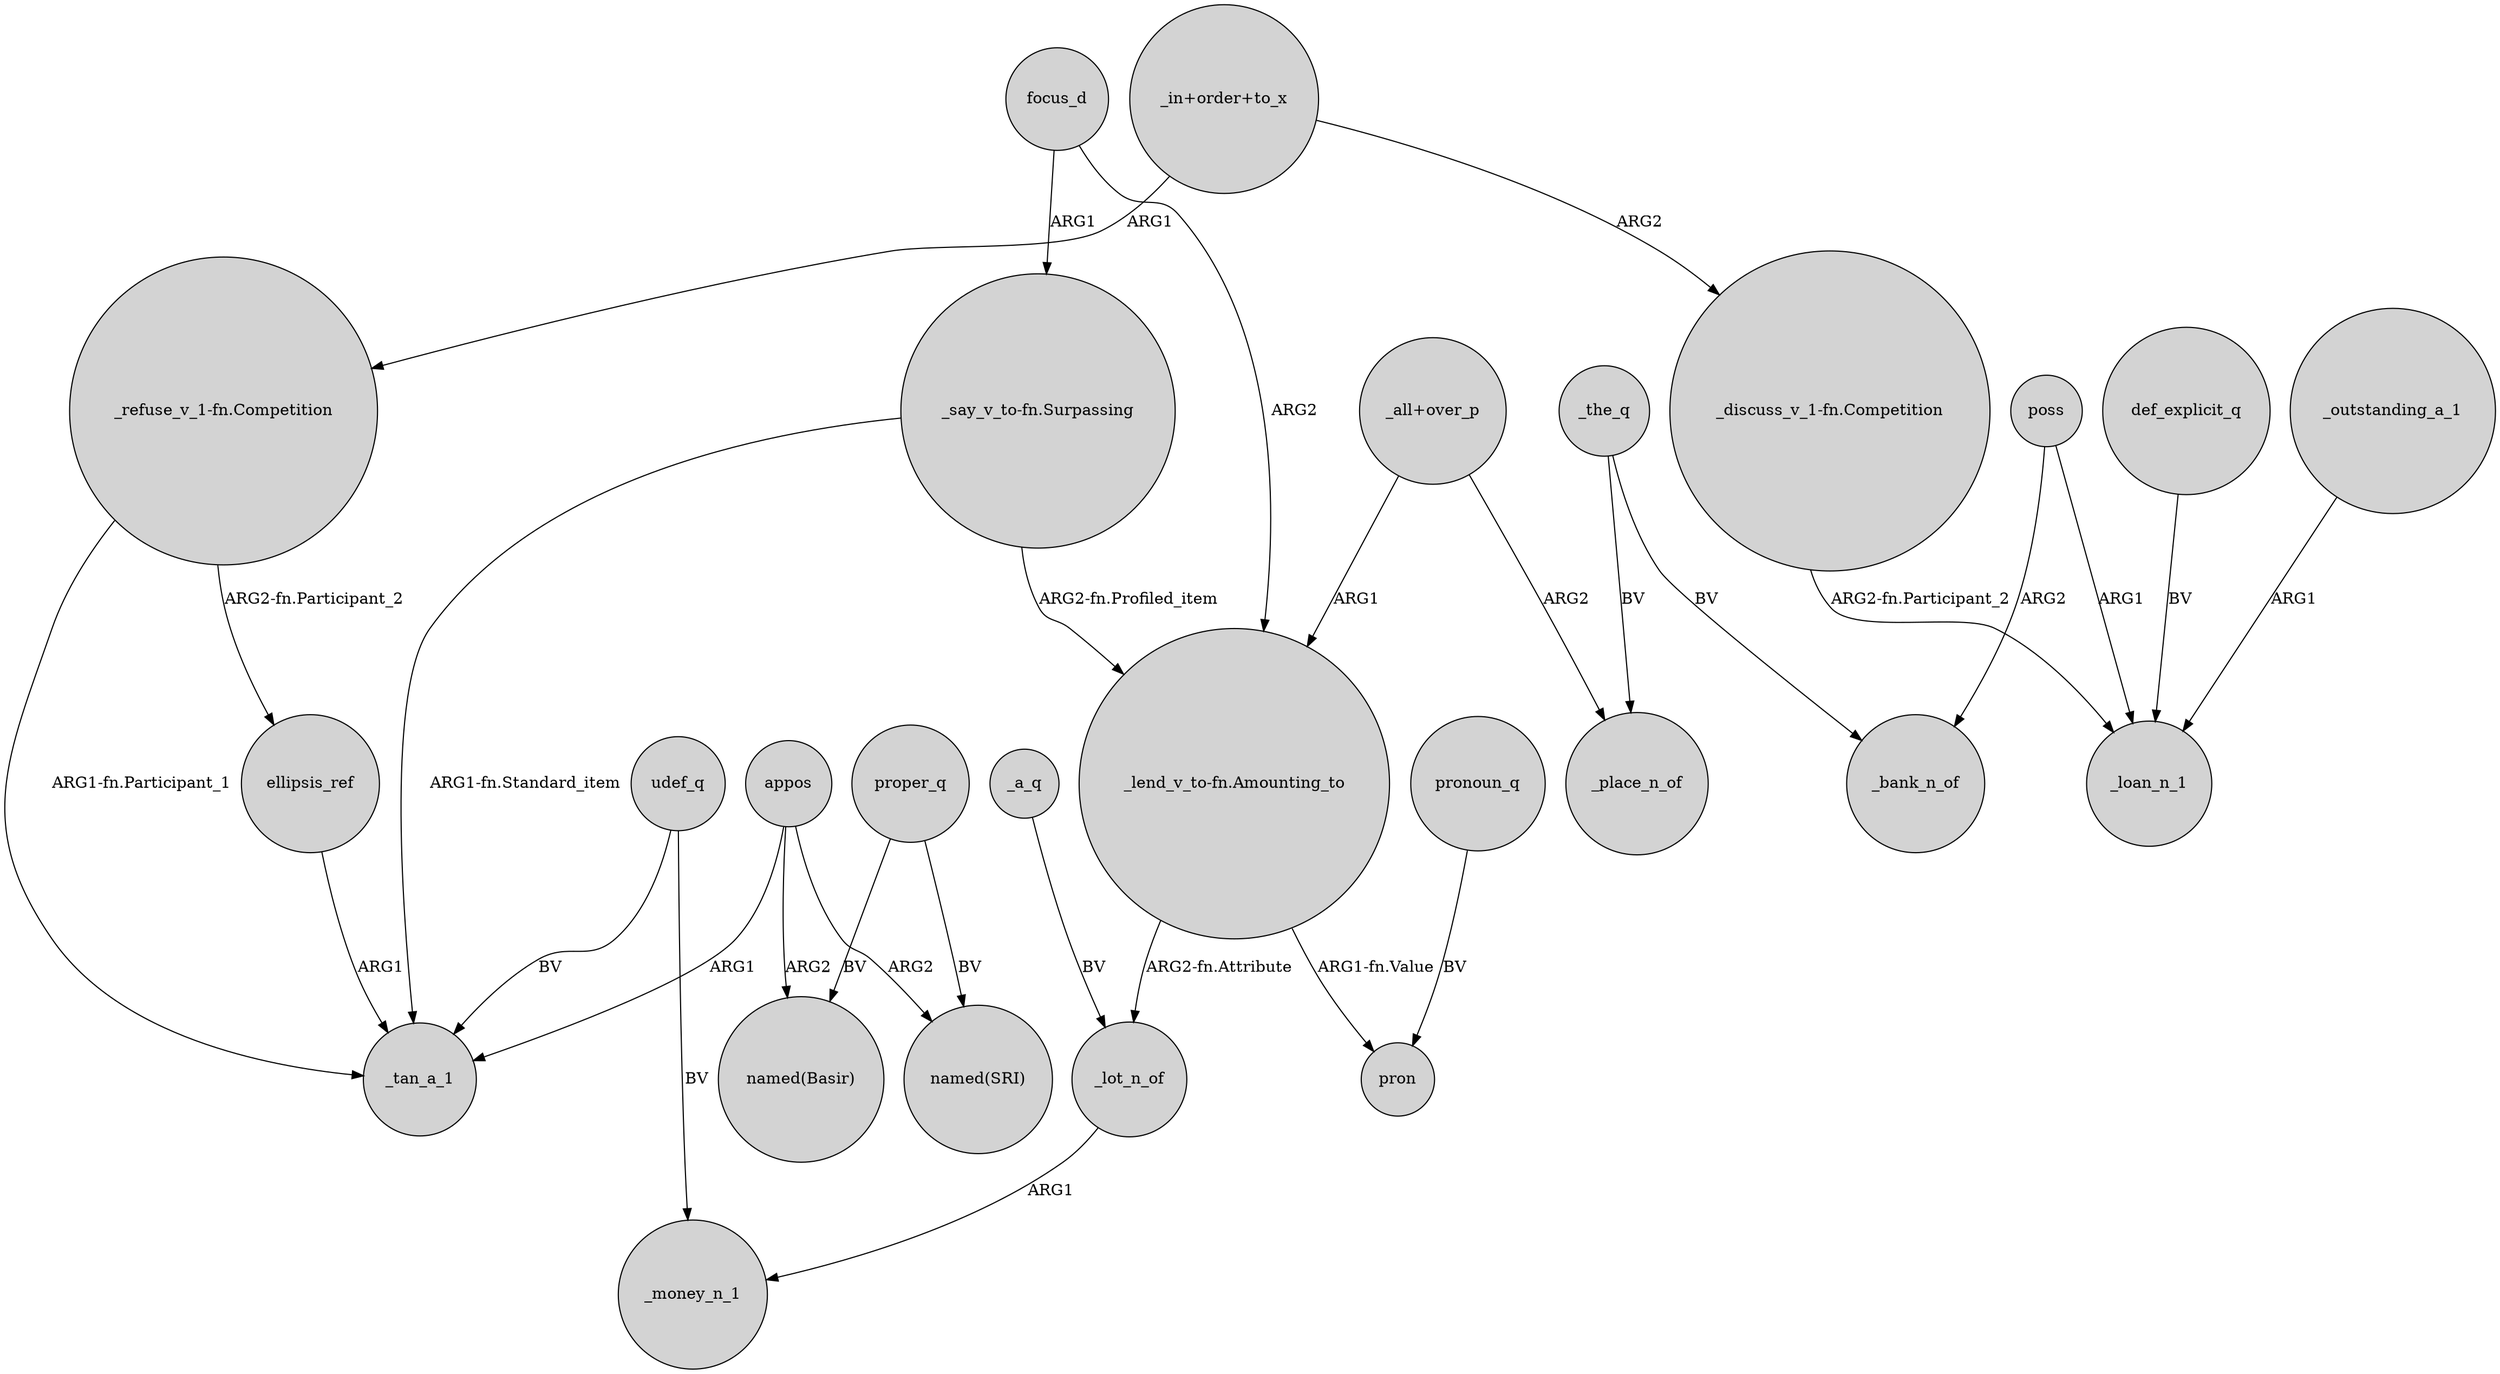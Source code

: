 digraph {
	node [shape=circle style=filled]
	"_in+order+to_x" -> "_refuse_v_1-fn.Competition" [label=ARG1]
	focus_d -> "_lend_v_to-fn.Amounting_to" [label=ARG2]
	_the_q -> _bank_n_of [label=BV]
	def_explicit_q -> _loan_n_1 [label=BV]
	"_refuse_v_1-fn.Competition" -> ellipsis_ref [label="ARG2-fn.Participant_2"]
	"_all+over_p" -> "_lend_v_to-fn.Amounting_to" [label=ARG1]
	proper_q -> "named(Basir)" [label=BV]
	ellipsis_ref -> _tan_a_1 [label=ARG1]
	_lot_n_of -> _money_n_1 [label=ARG1]
	_the_q -> _place_n_of [label=BV]
	pronoun_q -> pron [label=BV]
	"_in+order+to_x" -> "_discuss_v_1-fn.Competition" [label=ARG2]
	appos -> "named(SRI)" [label=ARG2]
	_a_q -> _lot_n_of [label=BV]
	"_say_v_to-fn.Surpassing" -> "_lend_v_to-fn.Amounting_to" [label="ARG2-fn.Profiled_item"]
	"_lend_v_to-fn.Amounting_to" -> _lot_n_of [label="ARG2-fn.Attribute"]
	udef_q -> _money_n_1 [label=BV]
	poss -> _bank_n_of [label=ARG2]
	poss -> _loan_n_1 [label=ARG1]
	proper_q -> "named(SRI)" [label=BV]
	appos -> "named(Basir)" [label=ARG2]
	udef_q -> _tan_a_1 [label=BV]
	focus_d -> "_say_v_to-fn.Surpassing" [label=ARG1]
	"_lend_v_to-fn.Amounting_to" -> pron [label="ARG1-fn.Value"]
	"_say_v_to-fn.Surpassing" -> _tan_a_1 [label="ARG1-fn.Standard_item"]
	_outstanding_a_1 -> _loan_n_1 [label=ARG1]
	"_refuse_v_1-fn.Competition" -> _tan_a_1 [label="ARG1-fn.Participant_1"]
	"_discuss_v_1-fn.Competition" -> _loan_n_1 [label="ARG2-fn.Participant_2"]
	appos -> _tan_a_1 [label=ARG1]
	"_all+over_p" -> _place_n_of [label=ARG2]
}
